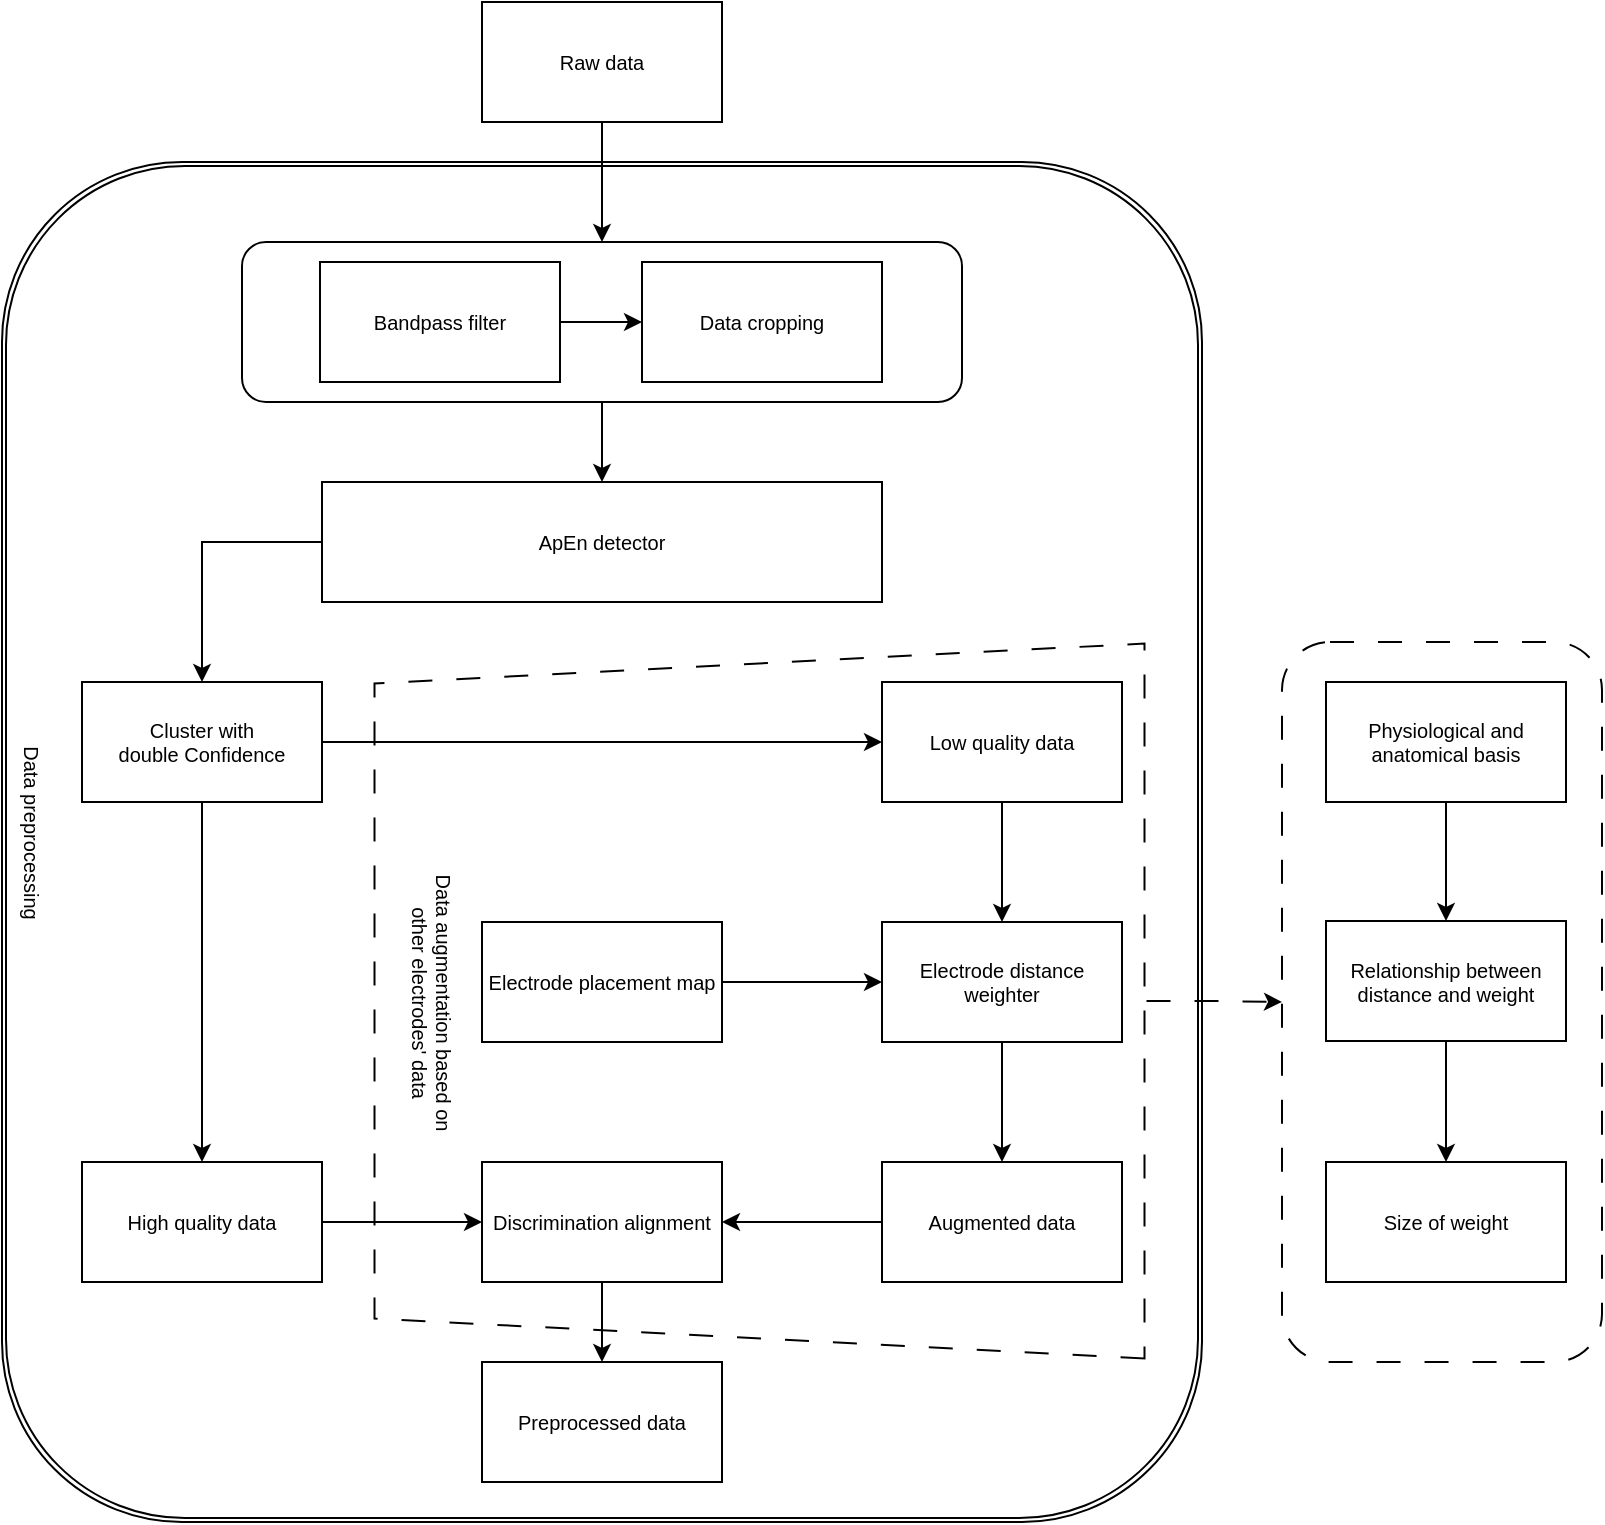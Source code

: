 <mxfile version="26.1.3">
  <diagram name="第 1 页" id="pvQhF8AryuaIjtNejtY6">
    <mxGraphModel dx="1434" dy="822" grid="1" gridSize="10" guides="1" tooltips="1" connect="1" arrows="1" fold="1" page="1" pageScale="1" pageWidth="827" pageHeight="1169" math="0" shadow="0">
      <root>
        <mxCell id="0" />
        <mxCell id="1" parent="0" />
        <mxCell id="T4NdSgvmd6i7ijyYlSUB-25" style="edgeStyle=orthogonalEdgeStyle;rounded=0;orthogonalLoop=1;jettySize=auto;html=1;exitX=0.5;exitY=1;exitDx=0;exitDy=0;entryX=0.5;entryY=0;entryDx=0;entryDy=0;fontSize=10;" parent="1" source="T4NdSgvmd6i7ijyYlSUB-1" target="vzksnj_4x7iH5aSXOHEv-4" edge="1">
          <mxGeometry relative="1" as="geometry" />
        </mxCell>
        <mxCell id="T4NdSgvmd6i7ijyYlSUB-1" value="Raw data" style="rounded=0;whiteSpace=wrap;html=1;fontSize=10;" parent="1" vertex="1">
          <mxGeometry x="240" width="120" height="60" as="geometry" />
        </mxCell>
        <mxCell id="ZDDg7BtM7HiDD9HuNslG-21" value="" style="rounded=1;whiteSpace=wrap;html=1;fillColor=none;dashed=1;dashPattern=12 12;fontSize=10;" parent="1" vertex="1">
          <mxGeometry x="640" y="320" width="160" height="360" as="geometry" />
        </mxCell>
        <mxCell id="T4NdSgvmd6i7ijyYlSUB-66" value="" style="shape=ext;double=1;rounded=1;whiteSpace=wrap;html=1;fillColor=none;fontSize=10;" parent="1" vertex="1">
          <mxGeometry y="80" width="600" height="680" as="geometry" />
        </mxCell>
        <mxCell id="ZDDg7BtM7HiDD9HuNslG-3" value="" style="shape=trapezoid;perimeter=trapezoidPerimeter;whiteSpace=wrap;html=1;fixedSize=1;rotation=-90;strokeWidth=1;perimeterSpacing=1;fillColor=none;dashed=1;dashPattern=12 12;fontSize=10;" parent="1" vertex="1">
          <mxGeometry x="200" y="307" width="357.5" height="385" as="geometry" />
        </mxCell>
        <mxCell id="ZDDg7BtM7HiDD9HuNslG-25" style="edgeStyle=orthogonalEdgeStyle;rounded=0;orthogonalLoop=1;jettySize=auto;html=1;exitX=0;exitY=0.5;exitDx=0;exitDy=0;entryX=0.5;entryY=0;entryDx=0;entryDy=0;fontSize=10;" parent="1" source="T4NdSgvmd6i7ijyYlSUB-2" target="ZDDg7BtM7HiDD9HuNslG-4" edge="1">
          <mxGeometry relative="1" as="geometry" />
        </mxCell>
        <mxCell id="T4NdSgvmd6i7ijyYlSUB-2" value="ApEn detector" style="rounded=0;whiteSpace=wrap;html=1;fontSize=10;" parent="1" vertex="1">
          <mxGeometry x="160" y="240" width="280" height="60" as="geometry" />
        </mxCell>
        <mxCell id="T4NdSgvmd6i7ijyYlSUB-31" style="edgeStyle=orthogonalEdgeStyle;rounded=0;orthogonalLoop=1;jettySize=auto;html=1;fontSize=10;" parent="1" source="T4NdSgvmd6i7ijyYlSUB-3" target="T4NdSgvmd6i7ijyYlSUB-8" edge="1">
          <mxGeometry relative="1" as="geometry" />
        </mxCell>
        <mxCell id="T4NdSgvmd6i7ijyYlSUB-3" value="Low quality data" style="rounded=0;whiteSpace=wrap;html=1;fontSize=10;" parent="1" vertex="1">
          <mxGeometry x="440" y="340" width="120" height="60" as="geometry" />
        </mxCell>
        <mxCell id="T4NdSgvmd6i7ijyYlSUB-34" style="edgeStyle=orthogonalEdgeStyle;rounded=0;orthogonalLoop=1;jettySize=auto;html=1;entryX=0;entryY=0.5;entryDx=0;entryDy=0;fontSize=10;" parent="1" source="T4NdSgvmd6i7ijyYlSUB-4" target="ZDDg7BtM7HiDD9HuNslG-23" edge="1">
          <mxGeometry relative="1" as="geometry">
            <Array as="points">
              <mxPoint x="240" y="610" />
            </Array>
          </mxGeometry>
        </mxCell>
        <mxCell id="T4NdSgvmd6i7ijyYlSUB-4" value="High quality data" style="rounded=0;whiteSpace=wrap;html=1;fontSize=10;" parent="1" vertex="1">
          <mxGeometry x="40" y="580" width="120" height="60" as="geometry" />
        </mxCell>
        <mxCell id="vzksnj_4x7iH5aSXOHEv-4" value="" style="rounded=1;whiteSpace=wrap;html=1;fillColor=none;fontSize=10;" parent="1" vertex="1">
          <mxGeometry x="120" y="120" width="360" height="80" as="geometry" />
        </mxCell>
        <mxCell id="T4NdSgvmd6i7ijyYlSUB-26" style="edgeStyle=orthogonalEdgeStyle;rounded=0;orthogonalLoop=1;jettySize=auto;html=1;entryX=0;entryY=0.5;entryDx=0;entryDy=0;fontSize=10;" parent="1" source="T4NdSgvmd6i7ijyYlSUB-5" target="T4NdSgvmd6i7ijyYlSUB-7" edge="1">
          <mxGeometry relative="1" as="geometry">
            <mxPoint x="319" y="160" as="targetPoint" />
          </mxGeometry>
        </mxCell>
        <mxCell id="T4NdSgvmd6i7ijyYlSUB-5" value="Bandpass filter" style="rounded=0;whiteSpace=wrap;html=1;fontSize=10;" parent="1" vertex="1">
          <mxGeometry x="159" y="130" width="120" height="60" as="geometry" />
        </mxCell>
        <mxCell id="T4NdSgvmd6i7ijyYlSUB-7" value="Data cropping" style="rounded=0;whiteSpace=wrap;html=1;fontSize=10;" parent="1" vertex="1">
          <mxGeometry x="320" y="130" width="120" height="60" as="geometry" />
        </mxCell>
        <mxCell id="T4NdSgvmd6i7ijyYlSUB-32" style="edgeStyle=orthogonalEdgeStyle;rounded=0;orthogonalLoop=1;jettySize=auto;html=1;entryX=0.5;entryY=0;entryDx=0;entryDy=0;fontSize=10;" parent="1" source="T4NdSgvmd6i7ijyYlSUB-8" target="T4NdSgvmd6i7ijyYlSUB-9" edge="1">
          <mxGeometry relative="1" as="geometry" />
        </mxCell>
        <mxCell id="T4NdSgvmd6i7ijyYlSUB-8" value="Electrode distance weighter" style="rounded=0;whiteSpace=wrap;html=1;fontSize=10;" parent="1" vertex="1">
          <mxGeometry x="440" y="460" width="120" height="60" as="geometry" />
        </mxCell>
        <mxCell id="T4NdSgvmd6i7ijyYlSUB-33" style="edgeStyle=orthogonalEdgeStyle;rounded=0;orthogonalLoop=1;jettySize=auto;html=1;entryX=1;entryY=0.5;entryDx=0;entryDy=0;fontSize=10;" parent="1" source="T4NdSgvmd6i7ijyYlSUB-9" target="ZDDg7BtM7HiDD9HuNslG-23" edge="1">
          <mxGeometry relative="1" as="geometry" />
        </mxCell>
        <mxCell id="T4NdSgvmd6i7ijyYlSUB-9" value="Augmented data" style="rounded=0;whiteSpace=wrap;html=1;fontSize=10;" parent="1" vertex="1">
          <mxGeometry x="440" y="580" width="120" height="60" as="geometry" />
        </mxCell>
        <mxCell id="T4NdSgvmd6i7ijyYlSUB-10" value="Preprocessed data" style="rounded=0;whiteSpace=wrap;html=1;fontSize=10;" parent="1" vertex="1">
          <mxGeometry x="240" y="680" width="120" height="60" as="geometry" />
        </mxCell>
        <mxCell id="T4NdSgvmd6i7ijyYlSUB-67" value="Data preprocessing" style="text;html=1;align=center;verticalAlign=middle;resizable=0;points=[];autosize=1;strokeColor=none;fillColor=none;rotation=90;fontSize=10;" parent="1" vertex="1">
          <mxGeometry x="-40" y="400" width="110" height="30" as="geometry" />
        </mxCell>
        <mxCell id="vzksnj_4x7iH5aSXOHEv-5" style="edgeStyle=orthogonalEdgeStyle;rounded=0;orthogonalLoop=1;jettySize=auto;html=1;entryX=0.5;entryY=0;entryDx=0;entryDy=0;fontSize=10;" parent="1" source="vzksnj_4x7iH5aSXOHEv-4" target="T4NdSgvmd6i7ijyYlSUB-2" edge="1">
          <mxGeometry relative="1" as="geometry" />
        </mxCell>
        <mxCell id="vzksnj_4x7iH5aSXOHEv-7" style="edgeStyle=orthogonalEdgeStyle;rounded=0;orthogonalLoop=1;jettySize=auto;html=1;entryX=0;entryY=0.5;entryDx=0;entryDy=0;fontSize=10;" parent="1" source="vzksnj_4x7iH5aSXOHEv-6" target="T4NdSgvmd6i7ijyYlSUB-8" edge="1">
          <mxGeometry relative="1" as="geometry" />
        </mxCell>
        <mxCell id="vzksnj_4x7iH5aSXOHEv-6" value="Electrode placement map" style="rounded=0;whiteSpace=wrap;html=1;fontSize=10;" parent="1" vertex="1">
          <mxGeometry x="240" y="460" width="120" height="60" as="geometry" />
        </mxCell>
        <mxCell id="ZDDg7BtM7HiDD9HuNslG-9" style="edgeStyle=orthogonalEdgeStyle;rounded=0;orthogonalLoop=1;jettySize=auto;html=1;exitX=1;exitY=0.5;exitDx=0;exitDy=0;fontSize=10;" parent="1" source="ZDDg7BtM7HiDD9HuNslG-4" target="T4NdSgvmd6i7ijyYlSUB-3" edge="1">
          <mxGeometry relative="1" as="geometry" />
        </mxCell>
        <mxCell id="ZDDg7BtM7HiDD9HuNslG-10" style="edgeStyle=orthogonalEdgeStyle;rounded=0;orthogonalLoop=1;jettySize=auto;html=1;exitX=0.5;exitY=1;exitDx=0;exitDy=0;fontSize=10;" parent="1" source="ZDDg7BtM7HiDD9HuNslG-4" target="T4NdSgvmd6i7ijyYlSUB-4" edge="1">
          <mxGeometry relative="1" as="geometry" />
        </mxCell>
        <mxCell id="ZDDg7BtM7HiDD9HuNslG-4" value="&lt;div&gt;Cluster with&lt;/div&gt;&lt;div&gt;double Confidence&lt;/div&gt;" style="rounded=0;whiteSpace=wrap;html=1;fontSize=10;" parent="1" vertex="1">
          <mxGeometry x="40" y="340" width="120" height="60" as="geometry" />
        </mxCell>
        <mxCell id="ZDDg7BtM7HiDD9HuNslG-15" value="" style="edgeStyle=orthogonalEdgeStyle;rounded=0;orthogonalLoop=1;jettySize=auto;html=1;fontSize=10;" parent="1" source="ZDDg7BtM7HiDD9HuNslG-11" target="ZDDg7BtM7HiDD9HuNslG-14" edge="1">
          <mxGeometry relative="1" as="geometry" />
        </mxCell>
        <mxCell id="ZDDg7BtM7HiDD9HuNslG-11" value="Physiological and anatomical basis" style="whiteSpace=wrap;html=1;fillColor=none;strokeWidth=1;fontSize=10;" parent="1" vertex="1">
          <mxGeometry x="662" y="340" width="120" height="60" as="geometry" />
        </mxCell>
        <mxCell id="ZDDg7BtM7HiDD9HuNslG-13" value="&lt;div&gt;Data augmentation based on&lt;/div&gt;&lt;div&gt;other electrodes&#39; data&lt;/div&gt;" style="text;html=1;align=center;verticalAlign=middle;resizable=0;points=[];autosize=1;strokeColor=none;fillColor=none;rotation=90;fontSize=10;" parent="1" vertex="1">
          <mxGeometry x="140" y="480" width="150" height="40" as="geometry" />
        </mxCell>
        <mxCell id="ZDDg7BtM7HiDD9HuNslG-19" value="" style="edgeStyle=orthogonalEdgeStyle;rounded=0;orthogonalLoop=1;jettySize=auto;html=1;fontSize=10;" parent="1" source="ZDDg7BtM7HiDD9HuNslG-14" target="ZDDg7BtM7HiDD9HuNslG-18" edge="1">
          <mxGeometry relative="1" as="geometry" />
        </mxCell>
        <mxCell id="ZDDg7BtM7HiDD9HuNslG-14" value="Relationship between distance and weight" style="whiteSpace=wrap;html=1;fillColor=none;strokeWidth=1;fontSize=10;" parent="1" vertex="1">
          <mxGeometry x="662" y="459.5" width="120" height="60" as="geometry" />
        </mxCell>
        <mxCell id="ZDDg7BtM7HiDD9HuNslG-18" value="Size of weight" style="whiteSpace=wrap;html=1;fillColor=none;strokeWidth=1;fontSize=10;" parent="1" vertex="1">
          <mxGeometry x="662" y="580" width="120" height="60" as="geometry" />
        </mxCell>
        <mxCell id="ZDDg7BtM7HiDD9HuNslG-22" style="edgeStyle=orthogonalEdgeStyle;rounded=0;orthogonalLoop=1;jettySize=auto;html=1;exitX=0.5;exitY=1;exitDx=0;exitDy=0;entryX=0;entryY=0.5;entryDx=0;entryDy=0;dashed=1;dashPattern=12 12;fontSize=10;" parent="1" source="ZDDg7BtM7HiDD9HuNslG-3" target="ZDDg7BtM7HiDD9HuNslG-21" edge="1">
          <mxGeometry relative="1" as="geometry" />
        </mxCell>
        <mxCell id="ZDDg7BtM7HiDD9HuNslG-24" style="edgeStyle=orthogonalEdgeStyle;rounded=0;orthogonalLoop=1;jettySize=auto;html=1;entryX=0.5;entryY=0;entryDx=0;entryDy=0;fontSize=10;" parent="1" source="ZDDg7BtM7HiDD9HuNslG-23" edge="1">
          <mxGeometry relative="1" as="geometry">
            <mxPoint x="300" y="680" as="targetPoint" />
          </mxGeometry>
        </mxCell>
        <mxCell id="ZDDg7BtM7HiDD9HuNslG-23" value="Discrimination alignment" style="rounded=0;whiteSpace=wrap;html=1;fontSize=10;" parent="1" vertex="1">
          <mxGeometry x="240" y="580" width="120" height="60" as="geometry" />
        </mxCell>
      </root>
    </mxGraphModel>
  </diagram>
</mxfile>
